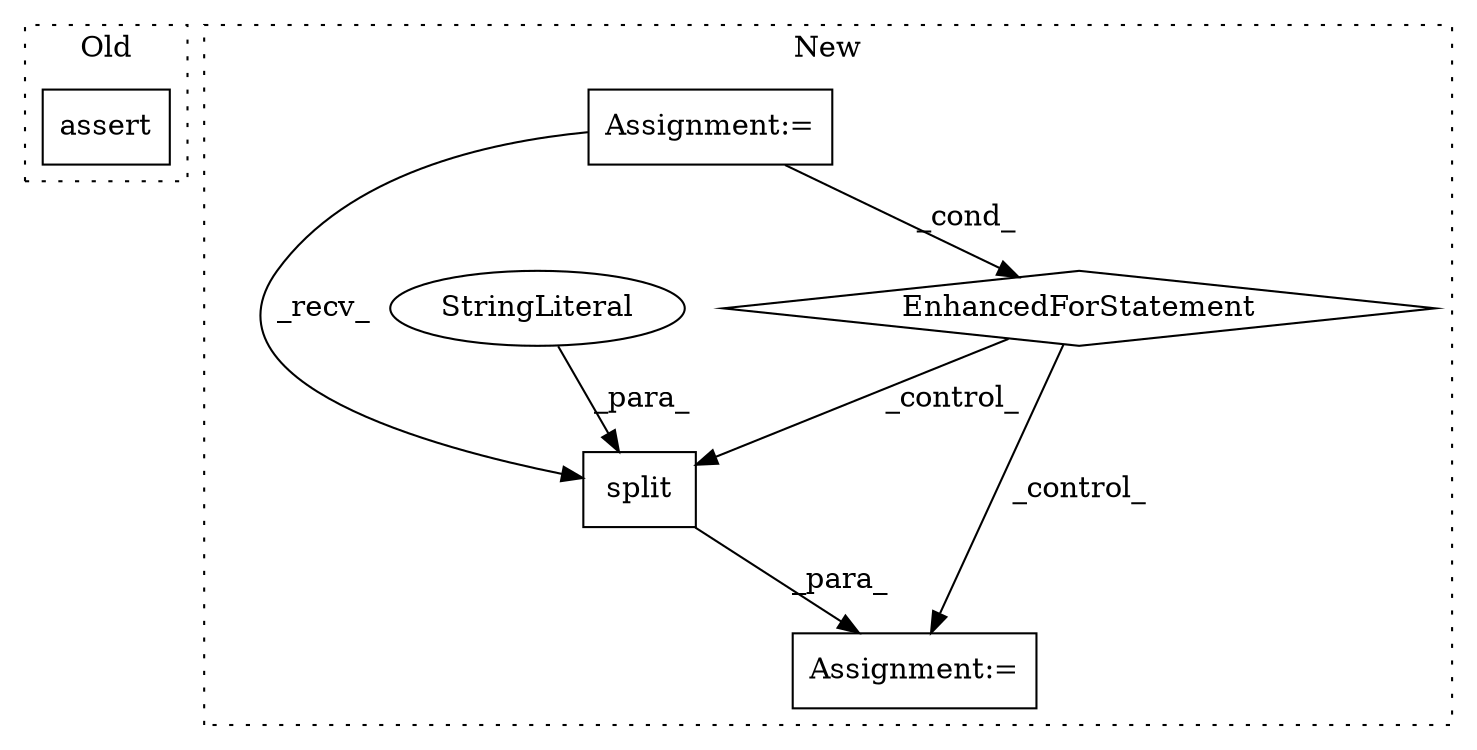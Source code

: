 digraph G {
subgraph cluster0 {
1 [label="assert" a="6" s="577" l="7" shape="box"];
label = "Old";
style="dotted";
}
subgraph cluster1 {
2 [label="split" a="32" s="1343,1352" l="6,1" shape="box"];
3 [label="Assignment:=" a="7" s="1328" l="1" shape="box"];
4 [label="StringLiteral" a="45" s="1349" l="3" shape="ellipse"];
5 [label="EnhancedForStatement" a="70" s="1174,1271" l="57,2" shape="diamond"];
6 [label="Assignment:=" a="7" s="1174,1271" l="57,2" shape="box"];
label = "New";
style="dotted";
}
2 -> 3 [label="_para_"];
4 -> 2 [label="_para_"];
5 -> 2 [label="_control_"];
5 -> 3 [label="_control_"];
6 -> 2 [label="_recv_"];
6 -> 5 [label="_cond_"];
}